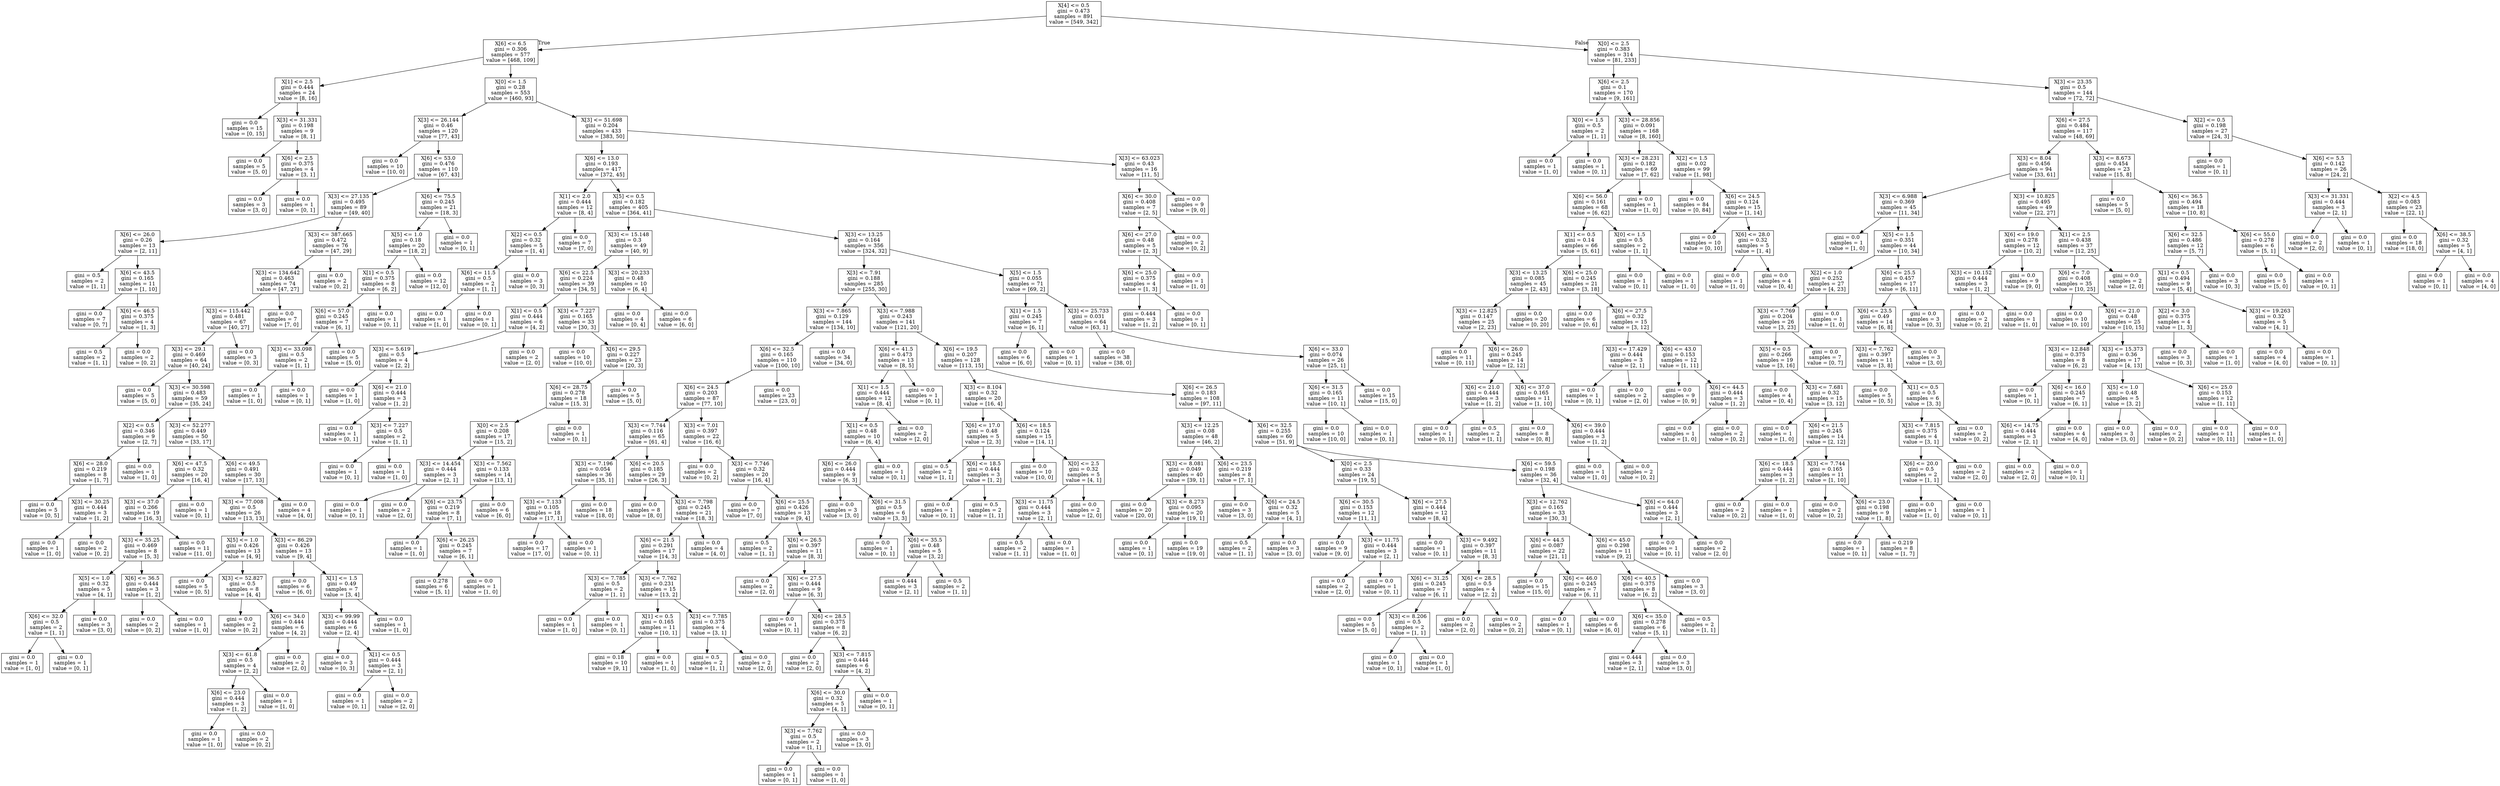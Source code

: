 digraph Tree {
node [shape=box] ;
0 [label="X[4] <= 0.5\ngini = 0.473\nsamples = 891\nvalue = [549, 342]"] ;
1 [label="X[6] <= 6.5\ngini = 0.306\nsamples = 577\nvalue = [468, 109]"] ;
0 -> 1 [labeldistance=2.5, labelangle=45, headlabel="True"] ;
2 [label="X[1] <= 2.5\ngini = 0.444\nsamples = 24\nvalue = [8, 16]"] ;
1 -> 2 ;
3 [label="gini = 0.0\nsamples = 15\nvalue = [0, 15]"] ;
2 -> 3 ;
4 [label="X[3] <= 31.331\ngini = 0.198\nsamples = 9\nvalue = [8, 1]"] ;
2 -> 4 ;
5 [label="gini = 0.0\nsamples = 5\nvalue = [5, 0]"] ;
4 -> 5 ;
6 [label="X[6] <= 2.5\ngini = 0.375\nsamples = 4\nvalue = [3, 1]"] ;
4 -> 6 ;
7 [label="gini = 0.0\nsamples = 3\nvalue = [3, 0]"] ;
6 -> 7 ;
8 [label="gini = 0.0\nsamples = 1\nvalue = [0, 1]"] ;
6 -> 8 ;
9 [label="X[0] <= 1.5\ngini = 0.28\nsamples = 553\nvalue = [460, 93]"] ;
1 -> 9 ;
10 [label="X[3] <= 26.144\ngini = 0.46\nsamples = 120\nvalue = [77, 43]"] ;
9 -> 10 ;
11 [label="gini = 0.0\nsamples = 10\nvalue = [10, 0]"] ;
10 -> 11 ;
12 [label="X[6] <= 53.0\ngini = 0.476\nsamples = 110\nvalue = [67, 43]"] ;
10 -> 12 ;
13 [label="X[3] <= 27.135\ngini = 0.495\nsamples = 89\nvalue = [49, 40]"] ;
12 -> 13 ;
14 [label="X[6] <= 26.0\ngini = 0.26\nsamples = 13\nvalue = [2, 11]"] ;
13 -> 14 ;
15 [label="gini = 0.5\nsamples = 2\nvalue = [1, 1]"] ;
14 -> 15 ;
16 [label="X[6] <= 43.5\ngini = 0.165\nsamples = 11\nvalue = [1, 10]"] ;
14 -> 16 ;
17 [label="gini = 0.0\nsamples = 7\nvalue = [0, 7]"] ;
16 -> 17 ;
18 [label="X[6] <= 46.5\ngini = 0.375\nsamples = 4\nvalue = [1, 3]"] ;
16 -> 18 ;
19 [label="gini = 0.5\nsamples = 2\nvalue = [1, 1]"] ;
18 -> 19 ;
20 [label="gini = 0.0\nsamples = 2\nvalue = [0, 2]"] ;
18 -> 20 ;
21 [label="X[3] <= 387.665\ngini = 0.472\nsamples = 76\nvalue = [47, 29]"] ;
13 -> 21 ;
22 [label="X[3] <= 134.642\ngini = 0.463\nsamples = 74\nvalue = [47, 27]"] ;
21 -> 22 ;
23 [label="X[3] <= 115.442\ngini = 0.481\nsamples = 67\nvalue = [40, 27]"] ;
22 -> 23 ;
24 [label="X[3] <= 29.1\ngini = 0.469\nsamples = 64\nvalue = [40, 24]"] ;
23 -> 24 ;
25 [label="gini = 0.0\nsamples = 5\nvalue = [5, 0]"] ;
24 -> 25 ;
26 [label="X[3] <= 30.598\ngini = 0.483\nsamples = 59\nvalue = [35, 24]"] ;
24 -> 26 ;
27 [label="X[2] <= 0.5\ngini = 0.346\nsamples = 9\nvalue = [2, 7]"] ;
26 -> 27 ;
28 [label="X[6] <= 28.0\ngini = 0.219\nsamples = 8\nvalue = [1, 7]"] ;
27 -> 28 ;
29 [label="gini = 0.0\nsamples = 5\nvalue = [0, 5]"] ;
28 -> 29 ;
30 [label="X[3] <= 30.25\ngini = 0.444\nsamples = 3\nvalue = [1, 2]"] ;
28 -> 30 ;
31 [label="gini = 0.0\nsamples = 1\nvalue = [1, 0]"] ;
30 -> 31 ;
32 [label="gini = 0.0\nsamples = 2\nvalue = [0, 2]"] ;
30 -> 32 ;
33 [label="gini = 0.0\nsamples = 1\nvalue = [1, 0]"] ;
27 -> 33 ;
34 [label="X[3] <= 52.277\ngini = 0.449\nsamples = 50\nvalue = [33, 17]"] ;
26 -> 34 ;
35 [label="X[6] <= 47.5\ngini = 0.32\nsamples = 20\nvalue = [16, 4]"] ;
34 -> 35 ;
36 [label="X[3] <= 37.0\ngini = 0.266\nsamples = 19\nvalue = [16, 3]"] ;
35 -> 36 ;
37 [label="X[3] <= 35.25\ngini = 0.469\nsamples = 8\nvalue = [5, 3]"] ;
36 -> 37 ;
38 [label="X[5] <= 1.0\ngini = 0.32\nsamples = 5\nvalue = [4, 1]"] ;
37 -> 38 ;
39 [label="X[6] <= 32.0\ngini = 0.5\nsamples = 2\nvalue = [1, 1]"] ;
38 -> 39 ;
40 [label="gini = 0.0\nsamples = 1\nvalue = [1, 0]"] ;
39 -> 40 ;
41 [label="gini = 0.0\nsamples = 1\nvalue = [0, 1]"] ;
39 -> 41 ;
42 [label="gini = 0.0\nsamples = 3\nvalue = [3, 0]"] ;
38 -> 42 ;
43 [label="X[6] <= 36.5\ngini = 0.444\nsamples = 3\nvalue = [1, 2]"] ;
37 -> 43 ;
44 [label="gini = 0.0\nsamples = 2\nvalue = [0, 2]"] ;
43 -> 44 ;
45 [label="gini = 0.0\nsamples = 1\nvalue = [1, 0]"] ;
43 -> 45 ;
46 [label="gini = 0.0\nsamples = 11\nvalue = [11, 0]"] ;
36 -> 46 ;
47 [label="gini = 0.0\nsamples = 1\nvalue = [0, 1]"] ;
35 -> 47 ;
48 [label="X[6] <= 49.5\ngini = 0.491\nsamples = 30\nvalue = [17, 13]"] ;
34 -> 48 ;
49 [label="X[3] <= 77.008\ngini = 0.5\nsamples = 26\nvalue = [13, 13]"] ;
48 -> 49 ;
50 [label="X[5] <= 1.0\ngini = 0.426\nsamples = 13\nvalue = [4, 9]"] ;
49 -> 50 ;
51 [label="gini = 0.0\nsamples = 5\nvalue = [0, 5]"] ;
50 -> 51 ;
52 [label="X[3] <= 52.827\ngini = 0.5\nsamples = 8\nvalue = [4, 4]"] ;
50 -> 52 ;
53 [label="gini = 0.0\nsamples = 2\nvalue = [0, 2]"] ;
52 -> 53 ;
54 [label="X[6] <= 34.0\ngini = 0.444\nsamples = 6\nvalue = [4, 2]"] ;
52 -> 54 ;
55 [label="X[3] <= 61.8\ngini = 0.5\nsamples = 4\nvalue = [2, 2]"] ;
54 -> 55 ;
56 [label="X[6] <= 23.0\ngini = 0.444\nsamples = 3\nvalue = [1, 2]"] ;
55 -> 56 ;
57 [label="gini = 0.0\nsamples = 1\nvalue = [1, 0]"] ;
56 -> 57 ;
58 [label="gini = 0.0\nsamples = 2\nvalue = [0, 2]"] ;
56 -> 58 ;
59 [label="gini = 0.0\nsamples = 1\nvalue = [1, 0]"] ;
55 -> 59 ;
60 [label="gini = 0.0\nsamples = 2\nvalue = [2, 0]"] ;
54 -> 60 ;
61 [label="X[3] <= 86.29\ngini = 0.426\nsamples = 13\nvalue = [9, 4]"] ;
49 -> 61 ;
62 [label="gini = 0.0\nsamples = 6\nvalue = [6, 0]"] ;
61 -> 62 ;
63 [label="X[1] <= 1.5\ngini = 0.49\nsamples = 7\nvalue = [3, 4]"] ;
61 -> 63 ;
64 [label="X[3] <= 99.99\ngini = 0.444\nsamples = 6\nvalue = [2, 4]"] ;
63 -> 64 ;
65 [label="gini = 0.0\nsamples = 3\nvalue = [0, 3]"] ;
64 -> 65 ;
66 [label="X[1] <= 0.5\ngini = 0.444\nsamples = 3\nvalue = [2, 1]"] ;
64 -> 66 ;
67 [label="gini = 0.0\nsamples = 1\nvalue = [0, 1]"] ;
66 -> 67 ;
68 [label="gini = 0.0\nsamples = 2\nvalue = [2, 0]"] ;
66 -> 68 ;
69 [label="gini = 0.0\nsamples = 1\nvalue = [1, 0]"] ;
63 -> 69 ;
70 [label="gini = 0.0\nsamples = 4\nvalue = [4, 0]"] ;
48 -> 70 ;
71 [label="gini = 0.0\nsamples = 3\nvalue = [0, 3]"] ;
23 -> 71 ;
72 [label="gini = 0.0\nsamples = 7\nvalue = [7, 0]"] ;
22 -> 72 ;
73 [label="gini = 0.0\nsamples = 2\nvalue = [0, 2]"] ;
21 -> 73 ;
74 [label="X[6] <= 75.5\ngini = 0.245\nsamples = 21\nvalue = [18, 3]"] ;
12 -> 74 ;
75 [label="X[5] <= 1.0\ngini = 0.18\nsamples = 20\nvalue = [18, 2]"] ;
74 -> 75 ;
76 [label="X[1] <= 0.5\ngini = 0.375\nsamples = 8\nvalue = [6, 2]"] ;
75 -> 76 ;
77 [label="X[6] <= 57.0\ngini = 0.245\nsamples = 7\nvalue = [6, 1]"] ;
76 -> 77 ;
78 [label="X[3] <= 33.098\ngini = 0.5\nsamples = 2\nvalue = [1, 1]"] ;
77 -> 78 ;
79 [label="gini = 0.0\nsamples = 1\nvalue = [1, 0]"] ;
78 -> 79 ;
80 [label="gini = 0.0\nsamples = 1\nvalue = [0, 1]"] ;
78 -> 80 ;
81 [label="gini = 0.0\nsamples = 5\nvalue = [5, 0]"] ;
77 -> 81 ;
82 [label="gini = 0.0\nsamples = 1\nvalue = [0, 1]"] ;
76 -> 82 ;
83 [label="gini = 0.0\nsamples = 12\nvalue = [12, 0]"] ;
75 -> 83 ;
84 [label="gini = 0.0\nsamples = 1\nvalue = [0, 1]"] ;
74 -> 84 ;
85 [label="X[3] <= 51.698\ngini = 0.204\nsamples = 433\nvalue = [383, 50]"] ;
9 -> 85 ;
86 [label="X[6] <= 13.0\ngini = 0.193\nsamples = 417\nvalue = [372, 45]"] ;
85 -> 86 ;
87 [label="X[1] <= 2.0\ngini = 0.444\nsamples = 12\nvalue = [8, 4]"] ;
86 -> 87 ;
88 [label="X[2] <= 0.5\ngini = 0.32\nsamples = 5\nvalue = [1, 4]"] ;
87 -> 88 ;
89 [label="X[6] <= 11.5\ngini = 0.5\nsamples = 2\nvalue = [1, 1]"] ;
88 -> 89 ;
90 [label="gini = 0.0\nsamples = 1\nvalue = [1, 0]"] ;
89 -> 90 ;
91 [label="gini = 0.0\nsamples = 1\nvalue = [0, 1]"] ;
89 -> 91 ;
92 [label="gini = 0.0\nsamples = 3\nvalue = [0, 3]"] ;
88 -> 92 ;
93 [label="gini = 0.0\nsamples = 7\nvalue = [7, 0]"] ;
87 -> 93 ;
94 [label="X[5] <= 0.5\ngini = 0.182\nsamples = 405\nvalue = [364, 41]"] ;
86 -> 94 ;
95 [label="X[3] <= 15.148\ngini = 0.3\nsamples = 49\nvalue = [40, 9]"] ;
94 -> 95 ;
96 [label="X[6] <= 22.5\ngini = 0.224\nsamples = 39\nvalue = [34, 5]"] ;
95 -> 96 ;
97 [label="X[1] <= 0.5\ngini = 0.444\nsamples = 6\nvalue = [4, 2]"] ;
96 -> 97 ;
98 [label="X[3] <= 5.619\ngini = 0.5\nsamples = 4\nvalue = [2, 2]"] ;
97 -> 98 ;
99 [label="gini = 0.0\nsamples = 1\nvalue = [1, 0]"] ;
98 -> 99 ;
100 [label="X[6] <= 21.0\ngini = 0.444\nsamples = 3\nvalue = [1, 2]"] ;
98 -> 100 ;
101 [label="gini = 0.0\nsamples = 1\nvalue = [0, 1]"] ;
100 -> 101 ;
102 [label="X[3] <= 7.227\ngini = 0.5\nsamples = 2\nvalue = [1, 1]"] ;
100 -> 102 ;
103 [label="gini = 0.0\nsamples = 1\nvalue = [0, 1]"] ;
102 -> 103 ;
104 [label="gini = 0.0\nsamples = 1\nvalue = [1, 0]"] ;
102 -> 104 ;
105 [label="gini = 0.0\nsamples = 2\nvalue = [2, 0]"] ;
97 -> 105 ;
106 [label="X[3] <= 7.227\ngini = 0.165\nsamples = 33\nvalue = [30, 3]"] ;
96 -> 106 ;
107 [label="gini = 0.0\nsamples = 10\nvalue = [10, 0]"] ;
106 -> 107 ;
108 [label="X[6] <= 29.5\ngini = 0.227\nsamples = 23\nvalue = [20, 3]"] ;
106 -> 108 ;
109 [label="X[6] <= 28.75\ngini = 0.278\nsamples = 18\nvalue = [15, 3]"] ;
108 -> 109 ;
110 [label="X[0] <= 2.5\ngini = 0.208\nsamples = 17\nvalue = [15, 2]"] ;
109 -> 110 ;
111 [label="X[3] <= 14.454\ngini = 0.444\nsamples = 3\nvalue = [2, 1]"] ;
110 -> 111 ;
112 [label="gini = 0.0\nsamples = 1\nvalue = [0, 1]"] ;
111 -> 112 ;
113 [label="gini = 0.0\nsamples = 2\nvalue = [2, 0]"] ;
111 -> 113 ;
114 [label="X[3] <= 7.562\ngini = 0.133\nsamples = 14\nvalue = [13, 1]"] ;
110 -> 114 ;
115 [label="X[6] <= 23.75\ngini = 0.219\nsamples = 8\nvalue = [7, 1]"] ;
114 -> 115 ;
116 [label="gini = 0.0\nsamples = 1\nvalue = [1, 0]"] ;
115 -> 116 ;
117 [label="X[6] <= 26.25\ngini = 0.245\nsamples = 7\nvalue = [6, 1]"] ;
115 -> 117 ;
118 [label="gini = 0.278\nsamples = 6\nvalue = [5, 1]"] ;
117 -> 118 ;
119 [label="gini = 0.0\nsamples = 1\nvalue = [1, 0]"] ;
117 -> 119 ;
120 [label="gini = 0.0\nsamples = 6\nvalue = [6, 0]"] ;
114 -> 120 ;
121 [label="gini = 0.0\nsamples = 1\nvalue = [0, 1]"] ;
109 -> 121 ;
122 [label="gini = 0.0\nsamples = 5\nvalue = [5, 0]"] ;
108 -> 122 ;
123 [label="X[3] <= 20.233\ngini = 0.48\nsamples = 10\nvalue = [6, 4]"] ;
95 -> 123 ;
124 [label="gini = 0.0\nsamples = 4\nvalue = [0, 4]"] ;
123 -> 124 ;
125 [label="gini = 0.0\nsamples = 6\nvalue = [6, 0]"] ;
123 -> 125 ;
126 [label="X[3] <= 13.25\ngini = 0.164\nsamples = 356\nvalue = [324, 32]"] ;
94 -> 126 ;
127 [label="X[3] <= 7.91\ngini = 0.188\nsamples = 285\nvalue = [255, 30]"] ;
126 -> 127 ;
128 [label="X[3] <= 7.865\ngini = 0.129\nsamples = 144\nvalue = [134, 10]"] ;
127 -> 128 ;
129 [label="X[6] <= 32.5\ngini = 0.165\nsamples = 110\nvalue = [100, 10]"] ;
128 -> 129 ;
130 [label="X[6] <= 24.5\ngini = 0.203\nsamples = 87\nvalue = [77, 10]"] ;
129 -> 130 ;
131 [label="X[3] <= 7.744\ngini = 0.116\nsamples = 65\nvalue = [61, 4]"] ;
130 -> 131 ;
132 [label="X[3] <= 7.196\ngini = 0.054\nsamples = 36\nvalue = [35, 1]"] ;
131 -> 132 ;
133 [label="X[3] <= 7.133\ngini = 0.105\nsamples = 18\nvalue = [17, 1]"] ;
132 -> 133 ;
134 [label="gini = 0.0\nsamples = 17\nvalue = [17, 0]"] ;
133 -> 134 ;
135 [label="gini = 0.0\nsamples = 1\nvalue = [0, 1]"] ;
133 -> 135 ;
136 [label="gini = 0.0\nsamples = 18\nvalue = [18, 0]"] ;
132 -> 136 ;
137 [label="X[6] <= 20.5\ngini = 0.185\nsamples = 29\nvalue = [26, 3]"] ;
131 -> 137 ;
138 [label="gini = 0.0\nsamples = 8\nvalue = [8, 0]"] ;
137 -> 138 ;
139 [label="X[3] <= 7.798\ngini = 0.245\nsamples = 21\nvalue = [18, 3]"] ;
137 -> 139 ;
140 [label="X[6] <= 21.5\ngini = 0.291\nsamples = 17\nvalue = [14, 3]"] ;
139 -> 140 ;
141 [label="X[3] <= 7.785\ngini = 0.5\nsamples = 2\nvalue = [1, 1]"] ;
140 -> 141 ;
142 [label="gini = 0.0\nsamples = 1\nvalue = [1, 0]"] ;
141 -> 142 ;
143 [label="gini = 0.0\nsamples = 1\nvalue = [0, 1]"] ;
141 -> 143 ;
144 [label="X[3] <= 7.762\ngini = 0.231\nsamples = 15\nvalue = [13, 2]"] ;
140 -> 144 ;
145 [label="X[1] <= 0.5\ngini = 0.165\nsamples = 11\nvalue = [10, 1]"] ;
144 -> 145 ;
146 [label="gini = 0.18\nsamples = 10\nvalue = [9, 1]"] ;
145 -> 146 ;
147 [label="gini = 0.0\nsamples = 1\nvalue = [1, 0]"] ;
145 -> 147 ;
148 [label="X[3] <= 7.785\ngini = 0.375\nsamples = 4\nvalue = [3, 1]"] ;
144 -> 148 ;
149 [label="gini = 0.5\nsamples = 2\nvalue = [1, 1]"] ;
148 -> 149 ;
150 [label="gini = 0.0\nsamples = 2\nvalue = [2, 0]"] ;
148 -> 150 ;
151 [label="gini = 0.0\nsamples = 4\nvalue = [4, 0]"] ;
139 -> 151 ;
152 [label="X[3] <= 7.01\ngini = 0.397\nsamples = 22\nvalue = [16, 6]"] ;
130 -> 152 ;
153 [label="gini = 0.0\nsamples = 2\nvalue = [0, 2]"] ;
152 -> 153 ;
154 [label="X[3] <= 7.746\ngini = 0.32\nsamples = 20\nvalue = [16, 4]"] ;
152 -> 154 ;
155 [label="gini = 0.0\nsamples = 7\nvalue = [7, 0]"] ;
154 -> 155 ;
156 [label="X[6] <= 25.5\ngini = 0.426\nsamples = 13\nvalue = [9, 4]"] ;
154 -> 156 ;
157 [label="gini = 0.5\nsamples = 2\nvalue = [1, 1]"] ;
156 -> 157 ;
158 [label="X[6] <= 26.5\ngini = 0.397\nsamples = 11\nvalue = [8, 3]"] ;
156 -> 158 ;
159 [label="gini = 0.0\nsamples = 2\nvalue = [2, 0]"] ;
158 -> 159 ;
160 [label="X[6] <= 27.5\ngini = 0.444\nsamples = 9\nvalue = [6, 3]"] ;
158 -> 160 ;
161 [label="gini = 0.0\nsamples = 1\nvalue = [0, 1]"] ;
160 -> 161 ;
162 [label="X[6] <= 28.5\ngini = 0.375\nsamples = 8\nvalue = [6, 2]"] ;
160 -> 162 ;
163 [label="gini = 0.0\nsamples = 2\nvalue = [2, 0]"] ;
162 -> 163 ;
164 [label="X[3] <= 7.815\ngini = 0.444\nsamples = 6\nvalue = [4, 2]"] ;
162 -> 164 ;
165 [label="X[6] <= 30.0\ngini = 0.32\nsamples = 5\nvalue = [4, 1]"] ;
164 -> 165 ;
166 [label="X[3] <= 7.762\ngini = 0.5\nsamples = 2\nvalue = [1, 1]"] ;
165 -> 166 ;
167 [label="gini = 0.0\nsamples = 1\nvalue = [0, 1]"] ;
166 -> 167 ;
168 [label="gini = 0.0\nsamples = 1\nvalue = [1, 0]"] ;
166 -> 168 ;
169 [label="gini = 0.0\nsamples = 3\nvalue = [3, 0]"] ;
165 -> 169 ;
170 [label="gini = 0.0\nsamples = 1\nvalue = [0, 1]"] ;
164 -> 170 ;
171 [label="gini = 0.0\nsamples = 23\nvalue = [23, 0]"] ;
129 -> 171 ;
172 [label="gini = 0.0\nsamples = 34\nvalue = [34, 0]"] ;
128 -> 172 ;
173 [label="X[3] <= 7.988\ngini = 0.243\nsamples = 141\nvalue = [121, 20]"] ;
127 -> 173 ;
174 [label="X[6] <= 41.5\ngini = 0.473\nsamples = 13\nvalue = [8, 5]"] ;
173 -> 174 ;
175 [label="X[1] <= 1.5\ngini = 0.444\nsamples = 12\nvalue = [8, 4]"] ;
174 -> 175 ;
176 [label="X[1] <= 0.5\ngini = 0.48\nsamples = 10\nvalue = [6, 4]"] ;
175 -> 176 ;
177 [label="X[6] <= 26.0\ngini = 0.444\nsamples = 9\nvalue = [6, 3]"] ;
176 -> 177 ;
178 [label="gini = 0.0\nsamples = 3\nvalue = [3, 0]"] ;
177 -> 178 ;
179 [label="X[6] <= 31.5\ngini = 0.5\nsamples = 6\nvalue = [3, 3]"] ;
177 -> 179 ;
180 [label="gini = 0.0\nsamples = 1\nvalue = [0, 1]"] ;
179 -> 180 ;
181 [label="X[6] <= 35.5\ngini = 0.48\nsamples = 5\nvalue = [3, 2]"] ;
179 -> 181 ;
182 [label="gini = 0.444\nsamples = 3\nvalue = [2, 1]"] ;
181 -> 182 ;
183 [label="gini = 0.5\nsamples = 2\nvalue = [1, 1]"] ;
181 -> 183 ;
184 [label="gini = 0.0\nsamples = 1\nvalue = [0, 1]"] ;
176 -> 184 ;
185 [label="gini = 0.0\nsamples = 2\nvalue = [2, 0]"] ;
175 -> 185 ;
186 [label="gini = 0.0\nsamples = 1\nvalue = [0, 1]"] ;
174 -> 186 ;
187 [label="X[6] <= 19.5\ngini = 0.207\nsamples = 128\nvalue = [113, 15]"] ;
173 -> 187 ;
188 [label="X[3] <= 8.104\ngini = 0.32\nsamples = 20\nvalue = [16, 4]"] ;
187 -> 188 ;
189 [label="X[6] <= 17.0\ngini = 0.48\nsamples = 5\nvalue = [2, 3]"] ;
188 -> 189 ;
190 [label="gini = 0.5\nsamples = 2\nvalue = [1, 1]"] ;
189 -> 190 ;
191 [label="X[6] <= 18.5\ngini = 0.444\nsamples = 3\nvalue = [1, 2]"] ;
189 -> 191 ;
192 [label="gini = 0.0\nsamples = 1\nvalue = [0, 1]"] ;
191 -> 192 ;
193 [label="gini = 0.5\nsamples = 2\nvalue = [1, 1]"] ;
191 -> 193 ;
194 [label="X[6] <= 18.5\ngini = 0.124\nsamples = 15\nvalue = [14, 1]"] ;
188 -> 194 ;
195 [label="gini = 0.0\nsamples = 10\nvalue = [10, 0]"] ;
194 -> 195 ;
196 [label="X[0] <= 2.5\ngini = 0.32\nsamples = 5\nvalue = [4, 1]"] ;
194 -> 196 ;
197 [label="X[3] <= 11.75\ngini = 0.444\nsamples = 3\nvalue = [2, 1]"] ;
196 -> 197 ;
198 [label="gini = 0.5\nsamples = 2\nvalue = [1, 1]"] ;
197 -> 198 ;
199 [label="gini = 0.0\nsamples = 1\nvalue = [1, 0]"] ;
197 -> 199 ;
200 [label="gini = 0.0\nsamples = 2\nvalue = [2, 0]"] ;
196 -> 200 ;
201 [label="X[6] <= 26.5\ngini = 0.183\nsamples = 108\nvalue = [97, 11]"] ;
187 -> 201 ;
202 [label="X[3] <= 12.25\ngini = 0.08\nsamples = 48\nvalue = [46, 2]"] ;
201 -> 202 ;
203 [label="X[3] <= 8.081\ngini = 0.049\nsamples = 40\nvalue = [39, 1]"] ;
202 -> 203 ;
204 [label="gini = 0.0\nsamples = 20\nvalue = [20, 0]"] ;
203 -> 204 ;
205 [label="X[3] <= 8.273\ngini = 0.095\nsamples = 20\nvalue = [19, 1]"] ;
203 -> 205 ;
206 [label="gini = 0.0\nsamples = 1\nvalue = [0, 1]"] ;
205 -> 206 ;
207 [label="gini = 0.0\nsamples = 19\nvalue = [19, 0]"] ;
205 -> 207 ;
208 [label="X[6] <= 23.5\ngini = 0.219\nsamples = 8\nvalue = [7, 1]"] ;
202 -> 208 ;
209 [label="gini = 0.0\nsamples = 3\nvalue = [3, 0]"] ;
208 -> 209 ;
210 [label="X[6] <= 24.5\ngini = 0.32\nsamples = 5\nvalue = [4, 1]"] ;
208 -> 210 ;
211 [label="gini = 0.5\nsamples = 2\nvalue = [1, 1]"] ;
210 -> 211 ;
212 [label="gini = 0.0\nsamples = 3\nvalue = [3, 0]"] ;
210 -> 212 ;
213 [label="X[6] <= 32.5\ngini = 0.255\nsamples = 60\nvalue = [51, 9]"] ;
201 -> 213 ;
214 [label="X[0] <= 2.5\ngini = 0.33\nsamples = 24\nvalue = [19, 5]"] ;
213 -> 214 ;
215 [label="X[6] <= 30.5\ngini = 0.153\nsamples = 12\nvalue = [11, 1]"] ;
214 -> 215 ;
216 [label="gini = 0.0\nsamples = 9\nvalue = [9, 0]"] ;
215 -> 216 ;
217 [label="X[3] <= 11.75\ngini = 0.444\nsamples = 3\nvalue = [2, 1]"] ;
215 -> 217 ;
218 [label="gini = 0.0\nsamples = 2\nvalue = [2, 0]"] ;
217 -> 218 ;
219 [label="gini = 0.0\nsamples = 1\nvalue = [0, 1]"] ;
217 -> 219 ;
220 [label="X[6] <= 27.5\ngini = 0.444\nsamples = 12\nvalue = [8, 4]"] ;
214 -> 220 ;
221 [label="gini = 0.0\nsamples = 1\nvalue = [0, 1]"] ;
220 -> 221 ;
222 [label="X[3] <= 9.492\ngini = 0.397\nsamples = 11\nvalue = [8, 3]"] ;
220 -> 222 ;
223 [label="X[6] <= 31.25\ngini = 0.245\nsamples = 7\nvalue = [6, 1]"] ;
222 -> 223 ;
224 [label="gini = 0.0\nsamples = 5\nvalue = [5, 0]"] ;
223 -> 224 ;
225 [label="X[3] <= 8.206\ngini = 0.5\nsamples = 2\nvalue = [1, 1]"] ;
223 -> 225 ;
226 [label="gini = 0.0\nsamples = 1\nvalue = [0, 1]"] ;
225 -> 226 ;
227 [label="gini = 0.0\nsamples = 1\nvalue = [1, 0]"] ;
225 -> 227 ;
228 [label="X[6] <= 28.5\ngini = 0.5\nsamples = 4\nvalue = [2, 2]"] ;
222 -> 228 ;
229 [label="gini = 0.0\nsamples = 2\nvalue = [2, 0]"] ;
228 -> 229 ;
230 [label="gini = 0.0\nsamples = 2\nvalue = [0, 2]"] ;
228 -> 230 ;
231 [label="X[6] <= 59.5\ngini = 0.198\nsamples = 36\nvalue = [32, 4]"] ;
213 -> 231 ;
232 [label="X[3] <= 12.762\ngini = 0.165\nsamples = 33\nvalue = [30, 3]"] ;
231 -> 232 ;
233 [label="X[6] <= 44.5\ngini = 0.087\nsamples = 22\nvalue = [21, 1]"] ;
232 -> 233 ;
234 [label="gini = 0.0\nsamples = 15\nvalue = [15, 0]"] ;
233 -> 234 ;
235 [label="X[6] <= 46.0\ngini = 0.245\nsamples = 7\nvalue = [6, 1]"] ;
233 -> 235 ;
236 [label="gini = 0.0\nsamples = 1\nvalue = [0, 1]"] ;
235 -> 236 ;
237 [label="gini = 0.0\nsamples = 6\nvalue = [6, 0]"] ;
235 -> 237 ;
238 [label="X[6] <= 45.0\ngini = 0.298\nsamples = 11\nvalue = [9, 2]"] ;
232 -> 238 ;
239 [label="X[6] <= 40.5\ngini = 0.375\nsamples = 8\nvalue = [6, 2]"] ;
238 -> 239 ;
240 [label="X[6] <= 35.0\ngini = 0.278\nsamples = 6\nvalue = [5, 1]"] ;
239 -> 240 ;
241 [label="gini = 0.444\nsamples = 3\nvalue = [2, 1]"] ;
240 -> 241 ;
242 [label="gini = 0.0\nsamples = 3\nvalue = [3, 0]"] ;
240 -> 242 ;
243 [label="gini = 0.5\nsamples = 2\nvalue = [1, 1]"] ;
239 -> 243 ;
244 [label="gini = 0.0\nsamples = 3\nvalue = [3, 0]"] ;
238 -> 244 ;
245 [label="X[6] <= 64.0\ngini = 0.444\nsamples = 3\nvalue = [2, 1]"] ;
231 -> 245 ;
246 [label="gini = 0.0\nsamples = 1\nvalue = [0, 1]"] ;
245 -> 246 ;
247 [label="gini = 0.0\nsamples = 2\nvalue = [2, 0]"] ;
245 -> 247 ;
248 [label="X[5] <= 1.5\ngini = 0.055\nsamples = 71\nvalue = [69, 2]"] ;
126 -> 248 ;
249 [label="X[1] <= 1.5\ngini = 0.245\nsamples = 7\nvalue = [6, 1]"] ;
248 -> 249 ;
250 [label="gini = 0.0\nsamples = 6\nvalue = [6, 0]"] ;
249 -> 250 ;
251 [label="gini = 0.0\nsamples = 1\nvalue = [0, 1]"] ;
249 -> 251 ;
252 [label="X[3] <= 25.733\ngini = 0.031\nsamples = 64\nvalue = [63, 1]"] ;
248 -> 252 ;
253 [label="gini = 0.0\nsamples = 38\nvalue = [38, 0]"] ;
252 -> 253 ;
254 [label="X[6] <= 33.0\ngini = 0.074\nsamples = 26\nvalue = [25, 1]"] ;
252 -> 254 ;
255 [label="X[6] <= 31.5\ngini = 0.165\nsamples = 11\nvalue = [10, 1]"] ;
254 -> 255 ;
256 [label="gini = 0.0\nsamples = 10\nvalue = [10, 0]"] ;
255 -> 256 ;
257 [label="gini = 0.0\nsamples = 1\nvalue = [0, 1]"] ;
255 -> 257 ;
258 [label="gini = 0.0\nsamples = 15\nvalue = [15, 0]"] ;
254 -> 258 ;
259 [label="X[3] <= 63.023\ngini = 0.43\nsamples = 16\nvalue = [11, 5]"] ;
85 -> 259 ;
260 [label="X[6] <= 30.0\ngini = 0.408\nsamples = 7\nvalue = [2, 5]"] ;
259 -> 260 ;
261 [label="X[6] <= 27.0\ngini = 0.48\nsamples = 5\nvalue = [2, 3]"] ;
260 -> 261 ;
262 [label="X[6] <= 25.0\ngini = 0.375\nsamples = 4\nvalue = [1, 3]"] ;
261 -> 262 ;
263 [label="gini = 0.444\nsamples = 3\nvalue = [1, 2]"] ;
262 -> 263 ;
264 [label="gini = 0.0\nsamples = 1\nvalue = [0, 1]"] ;
262 -> 264 ;
265 [label="gini = 0.0\nsamples = 1\nvalue = [1, 0]"] ;
261 -> 265 ;
266 [label="gini = 0.0\nsamples = 2\nvalue = [0, 2]"] ;
260 -> 266 ;
267 [label="gini = 0.0\nsamples = 9\nvalue = [9, 0]"] ;
259 -> 267 ;
268 [label="X[0] <= 2.5\ngini = 0.383\nsamples = 314\nvalue = [81, 233]"] ;
0 -> 268 [labeldistance=2.5, labelangle=-45, headlabel="False"] ;
269 [label="X[6] <= 2.5\ngini = 0.1\nsamples = 170\nvalue = [9, 161]"] ;
268 -> 269 ;
270 [label="X[0] <= 1.5\ngini = 0.5\nsamples = 2\nvalue = [1, 1]"] ;
269 -> 270 ;
271 [label="gini = 0.0\nsamples = 1\nvalue = [1, 0]"] ;
270 -> 271 ;
272 [label="gini = 0.0\nsamples = 1\nvalue = [0, 1]"] ;
270 -> 272 ;
273 [label="X[3] <= 28.856\ngini = 0.091\nsamples = 168\nvalue = [8, 160]"] ;
269 -> 273 ;
274 [label="X[3] <= 28.231\ngini = 0.182\nsamples = 69\nvalue = [7, 62]"] ;
273 -> 274 ;
275 [label="X[6] <= 56.0\ngini = 0.161\nsamples = 68\nvalue = [6, 62]"] ;
274 -> 275 ;
276 [label="X[1] <= 0.5\ngini = 0.14\nsamples = 66\nvalue = [5, 61]"] ;
275 -> 276 ;
277 [label="X[3] <= 13.25\ngini = 0.085\nsamples = 45\nvalue = [2, 43]"] ;
276 -> 277 ;
278 [label="X[3] <= 12.825\ngini = 0.147\nsamples = 25\nvalue = [2, 23]"] ;
277 -> 278 ;
279 [label="gini = 0.0\nsamples = 11\nvalue = [0, 11]"] ;
278 -> 279 ;
280 [label="X[6] <= 26.0\ngini = 0.245\nsamples = 14\nvalue = [2, 12]"] ;
278 -> 280 ;
281 [label="X[6] <= 21.0\ngini = 0.444\nsamples = 3\nvalue = [1, 2]"] ;
280 -> 281 ;
282 [label="gini = 0.0\nsamples = 1\nvalue = [0, 1]"] ;
281 -> 282 ;
283 [label="gini = 0.5\nsamples = 2\nvalue = [1, 1]"] ;
281 -> 283 ;
284 [label="X[6] <= 37.0\ngini = 0.165\nsamples = 11\nvalue = [1, 10]"] ;
280 -> 284 ;
285 [label="gini = 0.0\nsamples = 8\nvalue = [0, 8]"] ;
284 -> 285 ;
286 [label="X[6] <= 39.0\ngini = 0.444\nsamples = 3\nvalue = [1, 2]"] ;
284 -> 286 ;
287 [label="gini = 0.0\nsamples = 1\nvalue = [1, 0]"] ;
286 -> 287 ;
288 [label="gini = 0.0\nsamples = 2\nvalue = [0, 2]"] ;
286 -> 288 ;
289 [label="gini = 0.0\nsamples = 20\nvalue = [0, 20]"] ;
277 -> 289 ;
290 [label="X[6] <= 25.0\ngini = 0.245\nsamples = 21\nvalue = [3, 18]"] ;
276 -> 290 ;
291 [label="gini = 0.0\nsamples = 6\nvalue = [0, 6]"] ;
290 -> 291 ;
292 [label="X[6] <= 27.5\ngini = 0.32\nsamples = 15\nvalue = [3, 12]"] ;
290 -> 292 ;
293 [label="X[3] <= 17.429\ngini = 0.444\nsamples = 3\nvalue = [2, 1]"] ;
292 -> 293 ;
294 [label="gini = 0.0\nsamples = 1\nvalue = [0, 1]"] ;
293 -> 294 ;
295 [label="gini = 0.0\nsamples = 2\nvalue = [2, 0]"] ;
293 -> 295 ;
296 [label="X[6] <= 43.0\ngini = 0.153\nsamples = 12\nvalue = [1, 11]"] ;
292 -> 296 ;
297 [label="gini = 0.0\nsamples = 9\nvalue = [0, 9]"] ;
296 -> 297 ;
298 [label="X[6] <= 44.5\ngini = 0.444\nsamples = 3\nvalue = [1, 2]"] ;
296 -> 298 ;
299 [label="gini = 0.0\nsamples = 1\nvalue = [1, 0]"] ;
298 -> 299 ;
300 [label="gini = 0.0\nsamples = 2\nvalue = [0, 2]"] ;
298 -> 300 ;
301 [label="X[0] <= 1.5\ngini = 0.5\nsamples = 2\nvalue = [1, 1]"] ;
275 -> 301 ;
302 [label="gini = 0.0\nsamples = 1\nvalue = [0, 1]"] ;
301 -> 302 ;
303 [label="gini = 0.0\nsamples = 1\nvalue = [1, 0]"] ;
301 -> 303 ;
304 [label="gini = 0.0\nsamples = 1\nvalue = [1, 0]"] ;
274 -> 304 ;
305 [label="X[2] <= 1.5\ngini = 0.02\nsamples = 99\nvalue = [1, 98]"] ;
273 -> 305 ;
306 [label="gini = 0.0\nsamples = 84\nvalue = [0, 84]"] ;
305 -> 306 ;
307 [label="X[6] <= 24.5\ngini = 0.124\nsamples = 15\nvalue = [1, 14]"] ;
305 -> 307 ;
308 [label="gini = 0.0\nsamples = 10\nvalue = [0, 10]"] ;
307 -> 308 ;
309 [label="X[6] <= 28.0\ngini = 0.32\nsamples = 5\nvalue = [1, 4]"] ;
307 -> 309 ;
310 [label="gini = 0.0\nsamples = 1\nvalue = [1, 0]"] ;
309 -> 310 ;
311 [label="gini = 0.0\nsamples = 4\nvalue = [0, 4]"] ;
309 -> 311 ;
312 [label="X[3] <= 23.35\ngini = 0.5\nsamples = 144\nvalue = [72, 72]"] ;
268 -> 312 ;
313 [label="X[6] <= 27.5\ngini = 0.484\nsamples = 117\nvalue = [48, 69]"] ;
312 -> 313 ;
314 [label="X[3] <= 8.04\ngini = 0.456\nsamples = 94\nvalue = [33, 61]"] ;
313 -> 314 ;
315 [label="X[3] <= 6.988\ngini = 0.369\nsamples = 45\nvalue = [11, 34]"] ;
314 -> 315 ;
316 [label="gini = 0.0\nsamples = 1\nvalue = [1, 0]"] ;
315 -> 316 ;
317 [label="X[5] <= 1.5\ngini = 0.351\nsamples = 44\nvalue = [10, 34]"] ;
315 -> 317 ;
318 [label="X[2] <= 1.0\ngini = 0.252\nsamples = 27\nvalue = [4, 23]"] ;
317 -> 318 ;
319 [label="X[3] <= 7.769\ngini = 0.204\nsamples = 26\nvalue = [3, 23]"] ;
318 -> 319 ;
320 [label="X[5] <= 0.5\ngini = 0.266\nsamples = 19\nvalue = [3, 16]"] ;
319 -> 320 ;
321 [label="gini = 0.0\nsamples = 4\nvalue = [0, 4]"] ;
320 -> 321 ;
322 [label="X[3] <= 7.681\ngini = 0.32\nsamples = 15\nvalue = [3, 12]"] ;
320 -> 322 ;
323 [label="gini = 0.0\nsamples = 1\nvalue = [1, 0]"] ;
322 -> 323 ;
324 [label="X[6] <= 21.5\ngini = 0.245\nsamples = 14\nvalue = [2, 12]"] ;
322 -> 324 ;
325 [label="X[6] <= 18.5\ngini = 0.444\nsamples = 3\nvalue = [1, 2]"] ;
324 -> 325 ;
326 [label="gini = 0.0\nsamples = 2\nvalue = [0, 2]"] ;
325 -> 326 ;
327 [label="gini = 0.0\nsamples = 1\nvalue = [1, 0]"] ;
325 -> 327 ;
328 [label="X[3] <= 7.744\ngini = 0.165\nsamples = 11\nvalue = [1, 10]"] ;
324 -> 328 ;
329 [label="gini = 0.0\nsamples = 2\nvalue = [0, 2]"] ;
328 -> 329 ;
330 [label="X[6] <= 23.0\ngini = 0.198\nsamples = 9\nvalue = [1, 8]"] ;
328 -> 330 ;
331 [label="gini = 0.0\nsamples = 1\nvalue = [0, 1]"] ;
330 -> 331 ;
332 [label="gini = 0.219\nsamples = 8\nvalue = [1, 7]"] ;
330 -> 332 ;
333 [label="gini = 0.0\nsamples = 7\nvalue = [0, 7]"] ;
319 -> 333 ;
334 [label="gini = 0.0\nsamples = 1\nvalue = [1, 0]"] ;
318 -> 334 ;
335 [label="X[6] <= 25.5\ngini = 0.457\nsamples = 17\nvalue = [6, 11]"] ;
317 -> 335 ;
336 [label="X[6] <= 23.5\ngini = 0.49\nsamples = 14\nvalue = [6, 8]"] ;
335 -> 336 ;
337 [label="X[3] <= 7.762\ngini = 0.397\nsamples = 11\nvalue = [3, 8]"] ;
336 -> 337 ;
338 [label="gini = 0.0\nsamples = 5\nvalue = [0, 5]"] ;
337 -> 338 ;
339 [label="X[1] <= 0.5\ngini = 0.5\nsamples = 6\nvalue = [3, 3]"] ;
337 -> 339 ;
340 [label="X[3] <= 7.815\ngini = 0.375\nsamples = 4\nvalue = [3, 1]"] ;
339 -> 340 ;
341 [label="X[6] <= 20.0\ngini = 0.5\nsamples = 2\nvalue = [1, 1]"] ;
340 -> 341 ;
342 [label="gini = 0.0\nsamples = 1\nvalue = [1, 0]"] ;
341 -> 342 ;
343 [label="gini = 0.0\nsamples = 1\nvalue = [0, 1]"] ;
341 -> 343 ;
344 [label="gini = 0.0\nsamples = 2\nvalue = [2, 0]"] ;
340 -> 344 ;
345 [label="gini = 0.0\nsamples = 2\nvalue = [0, 2]"] ;
339 -> 345 ;
346 [label="gini = 0.0\nsamples = 3\nvalue = [3, 0]"] ;
336 -> 346 ;
347 [label="gini = 0.0\nsamples = 3\nvalue = [0, 3]"] ;
335 -> 347 ;
348 [label="X[3] <= 10.825\ngini = 0.495\nsamples = 49\nvalue = [22, 27]"] ;
314 -> 348 ;
349 [label="X[6] <= 19.0\ngini = 0.278\nsamples = 12\nvalue = [10, 2]"] ;
348 -> 349 ;
350 [label="X[3] <= 10.152\ngini = 0.444\nsamples = 3\nvalue = [1, 2]"] ;
349 -> 350 ;
351 [label="gini = 0.0\nsamples = 2\nvalue = [0, 2]"] ;
350 -> 351 ;
352 [label="gini = 0.0\nsamples = 1\nvalue = [1, 0]"] ;
350 -> 352 ;
353 [label="gini = 0.0\nsamples = 9\nvalue = [9, 0]"] ;
349 -> 353 ;
354 [label="X[1] <= 2.5\ngini = 0.438\nsamples = 37\nvalue = [12, 25]"] ;
348 -> 354 ;
355 [label="X[6] <= 7.0\ngini = 0.408\nsamples = 35\nvalue = [10, 25]"] ;
354 -> 355 ;
356 [label="gini = 0.0\nsamples = 10\nvalue = [0, 10]"] ;
355 -> 356 ;
357 [label="X[6] <= 21.0\ngini = 0.48\nsamples = 25\nvalue = [10, 15]"] ;
355 -> 357 ;
358 [label="X[3] <= 12.848\ngini = 0.375\nsamples = 8\nvalue = [6, 2]"] ;
357 -> 358 ;
359 [label="gini = 0.0\nsamples = 1\nvalue = [0, 1]"] ;
358 -> 359 ;
360 [label="X[6] <= 16.0\ngini = 0.245\nsamples = 7\nvalue = [6, 1]"] ;
358 -> 360 ;
361 [label="X[6] <= 14.75\ngini = 0.444\nsamples = 3\nvalue = [2, 1]"] ;
360 -> 361 ;
362 [label="gini = 0.0\nsamples = 2\nvalue = [2, 0]"] ;
361 -> 362 ;
363 [label="gini = 0.0\nsamples = 1\nvalue = [0, 1]"] ;
361 -> 363 ;
364 [label="gini = 0.0\nsamples = 4\nvalue = [4, 0]"] ;
360 -> 364 ;
365 [label="X[3] <= 15.373\ngini = 0.36\nsamples = 17\nvalue = [4, 13]"] ;
357 -> 365 ;
366 [label="X[5] <= 1.0\ngini = 0.48\nsamples = 5\nvalue = [3, 2]"] ;
365 -> 366 ;
367 [label="gini = 0.0\nsamples = 3\nvalue = [3, 0]"] ;
366 -> 367 ;
368 [label="gini = 0.0\nsamples = 2\nvalue = [0, 2]"] ;
366 -> 368 ;
369 [label="X[6] <= 25.0\ngini = 0.153\nsamples = 12\nvalue = [1, 11]"] ;
365 -> 369 ;
370 [label="gini = 0.0\nsamples = 11\nvalue = [0, 11]"] ;
369 -> 370 ;
371 [label="gini = 0.0\nsamples = 1\nvalue = [1, 0]"] ;
369 -> 371 ;
372 [label="gini = 0.0\nsamples = 2\nvalue = [2, 0]"] ;
354 -> 372 ;
373 [label="X[3] <= 8.673\ngini = 0.454\nsamples = 23\nvalue = [15, 8]"] ;
313 -> 373 ;
374 [label="gini = 0.0\nsamples = 5\nvalue = [5, 0]"] ;
373 -> 374 ;
375 [label="X[6] <= 36.5\ngini = 0.494\nsamples = 18\nvalue = [10, 8]"] ;
373 -> 375 ;
376 [label="X[6] <= 32.5\ngini = 0.486\nsamples = 12\nvalue = [5, 7]"] ;
375 -> 376 ;
377 [label="X[1] <= 0.5\ngini = 0.494\nsamples = 9\nvalue = [5, 4]"] ;
376 -> 377 ;
378 [label="X[2] <= 3.0\ngini = 0.375\nsamples = 4\nvalue = [1, 3]"] ;
377 -> 378 ;
379 [label="gini = 0.0\nsamples = 3\nvalue = [0, 3]"] ;
378 -> 379 ;
380 [label="gini = 0.0\nsamples = 1\nvalue = [1, 0]"] ;
378 -> 380 ;
381 [label="X[3] <= 19.263\ngini = 0.32\nsamples = 5\nvalue = [4, 1]"] ;
377 -> 381 ;
382 [label="gini = 0.0\nsamples = 4\nvalue = [4, 0]"] ;
381 -> 382 ;
383 [label="gini = 0.0\nsamples = 1\nvalue = [0, 1]"] ;
381 -> 383 ;
384 [label="gini = 0.0\nsamples = 3\nvalue = [0, 3]"] ;
376 -> 384 ;
385 [label="X[6] <= 55.0\ngini = 0.278\nsamples = 6\nvalue = [5, 1]"] ;
375 -> 385 ;
386 [label="gini = 0.0\nsamples = 5\nvalue = [5, 0]"] ;
385 -> 386 ;
387 [label="gini = 0.0\nsamples = 1\nvalue = [0, 1]"] ;
385 -> 387 ;
388 [label="X[2] <= 0.5\ngini = 0.198\nsamples = 27\nvalue = [24, 3]"] ;
312 -> 388 ;
389 [label="gini = 0.0\nsamples = 1\nvalue = [0, 1]"] ;
388 -> 389 ;
390 [label="X[6] <= 5.5\ngini = 0.142\nsamples = 26\nvalue = [24, 2]"] ;
388 -> 390 ;
391 [label="X[3] <= 31.331\ngini = 0.444\nsamples = 3\nvalue = [2, 1]"] ;
390 -> 391 ;
392 [label="gini = 0.0\nsamples = 2\nvalue = [2, 0]"] ;
391 -> 392 ;
393 [label="gini = 0.0\nsamples = 1\nvalue = [0, 1]"] ;
391 -> 393 ;
394 [label="X[2] <= 4.5\ngini = 0.083\nsamples = 23\nvalue = [22, 1]"] ;
390 -> 394 ;
395 [label="gini = 0.0\nsamples = 18\nvalue = [18, 0]"] ;
394 -> 395 ;
396 [label="X[6] <= 38.5\ngini = 0.32\nsamples = 5\nvalue = [4, 1]"] ;
394 -> 396 ;
397 [label="gini = 0.0\nsamples = 1\nvalue = [0, 1]"] ;
396 -> 397 ;
398 [label="gini = 0.0\nsamples = 4\nvalue = [4, 0]"] ;
396 -> 398 ;
}